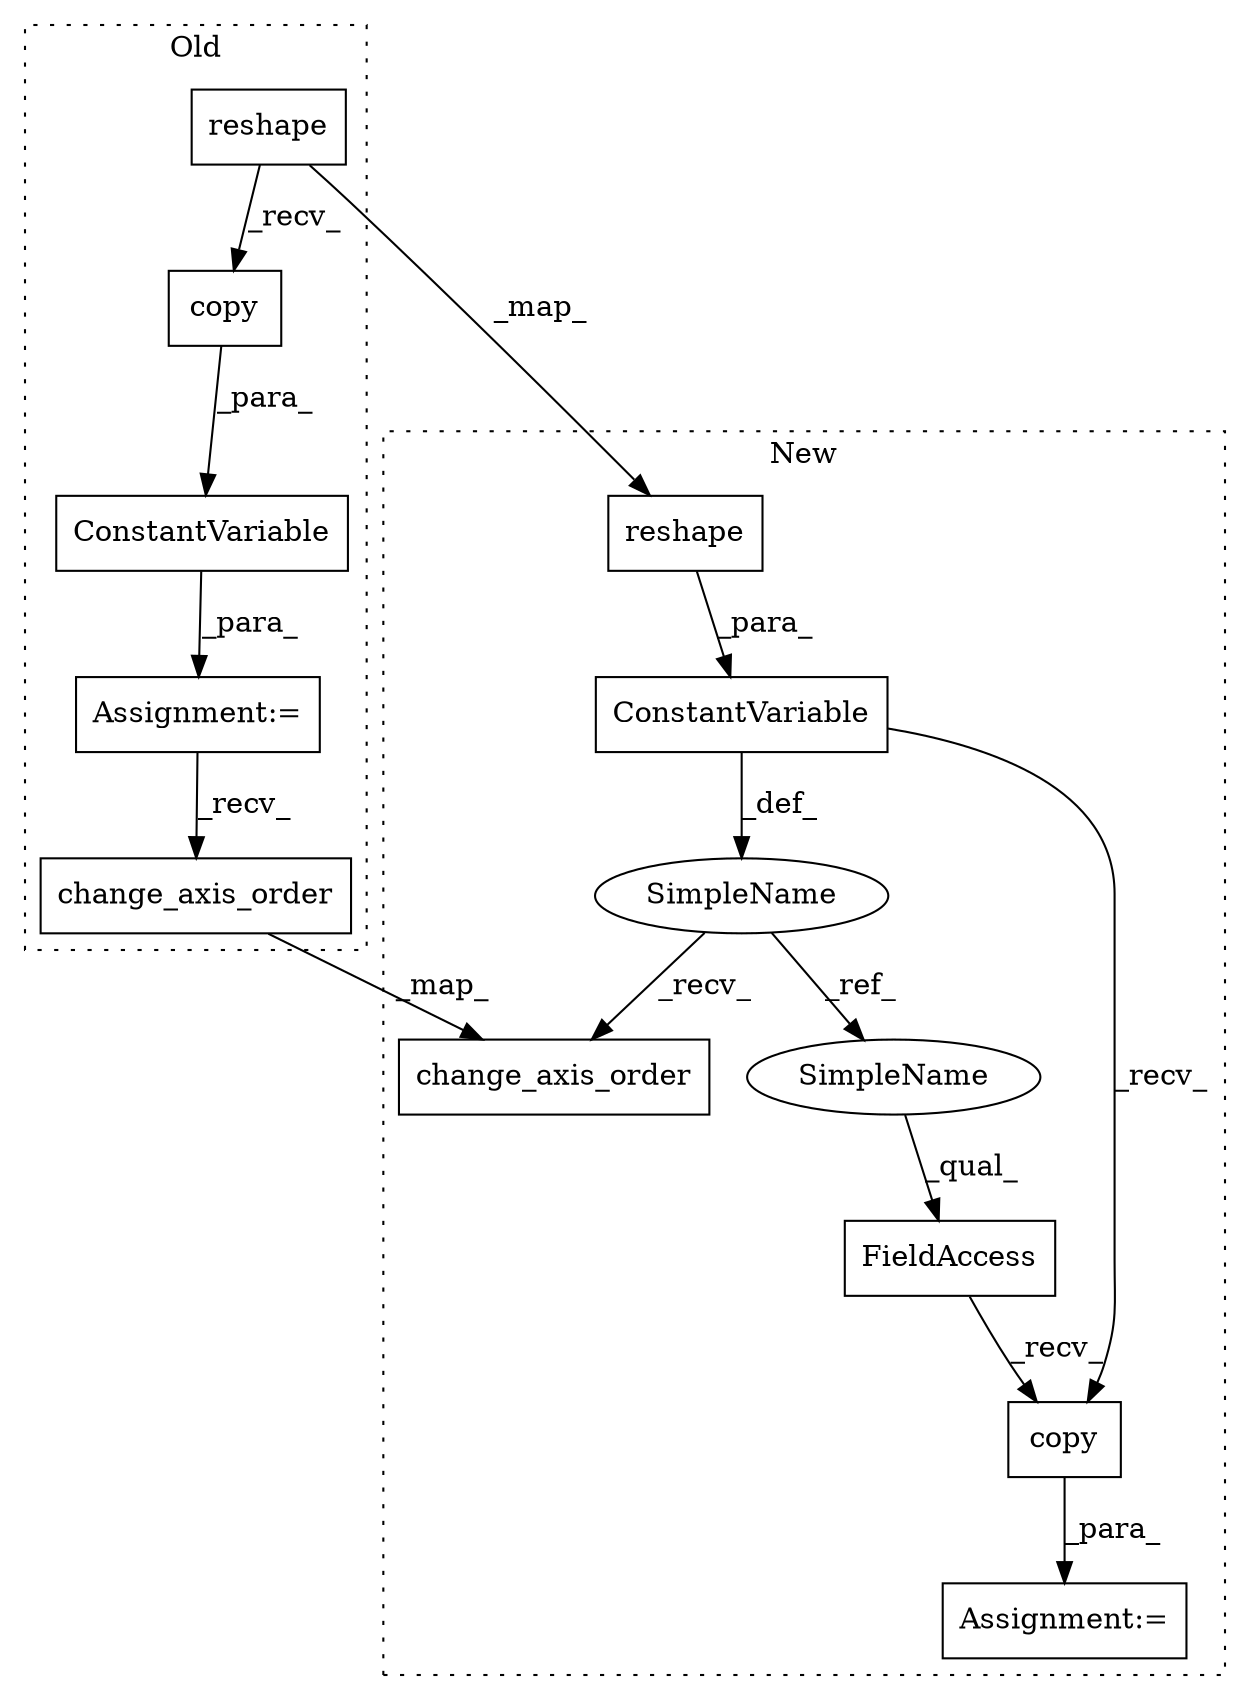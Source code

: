 digraph G {
subgraph cluster0 {
1 [label="change_axis_order" a="32" s="5882,5907" l="18,1" shape="box"];
6 [label="copy" a="32" s="5855" l="6" shape="box"];
7 [label="Assignment:=" a="7" s="5830" l="1" shape="box"];
11 [label="reshape" a="32" s="5805,5820" l="8,1" shape="box"];
12 [label="ConstantVariable" a="32" s="5831,5871" l="17,1" shape="box"];
label = "Old";
style="dotted";
}
subgraph cluster1 {
2 [label="change_axis_order" a="32" s="5854,5879" l="18,1" shape="box"];
3 [label="SimpleName" a="42" s="5777" l="1" shape="ellipse"];
4 [label="FieldAccess" a="22" s="5895" l="6" shape="box"];
5 [label="copy" a="32" s="5902" l="6" shape="box"];
8 [label="Assignment:=" a="7" s="5894" l="1" shape="box"];
9 [label="ConstantVariable" a="32" s="5779,5843" l="17,1" shape="box"];
10 [label="reshape" a="32" s="5817,5832" l="8,1" shape="box"];
13 [label="SimpleName" a="42" s="5895" l="1" shape="ellipse"];
label = "New";
style="dotted";
}
1 -> 2 [label="_map_"];
3 -> 2 [label="_recv_"];
3 -> 13 [label="_ref_"];
4 -> 5 [label="_recv_"];
5 -> 8 [label="_para_"];
6 -> 12 [label="_para_"];
7 -> 1 [label="_recv_"];
9 -> 5 [label="_recv_"];
9 -> 3 [label="_def_"];
10 -> 9 [label="_para_"];
11 -> 10 [label="_map_"];
11 -> 6 [label="_recv_"];
12 -> 7 [label="_para_"];
13 -> 4 [label="_qual_"];
}
